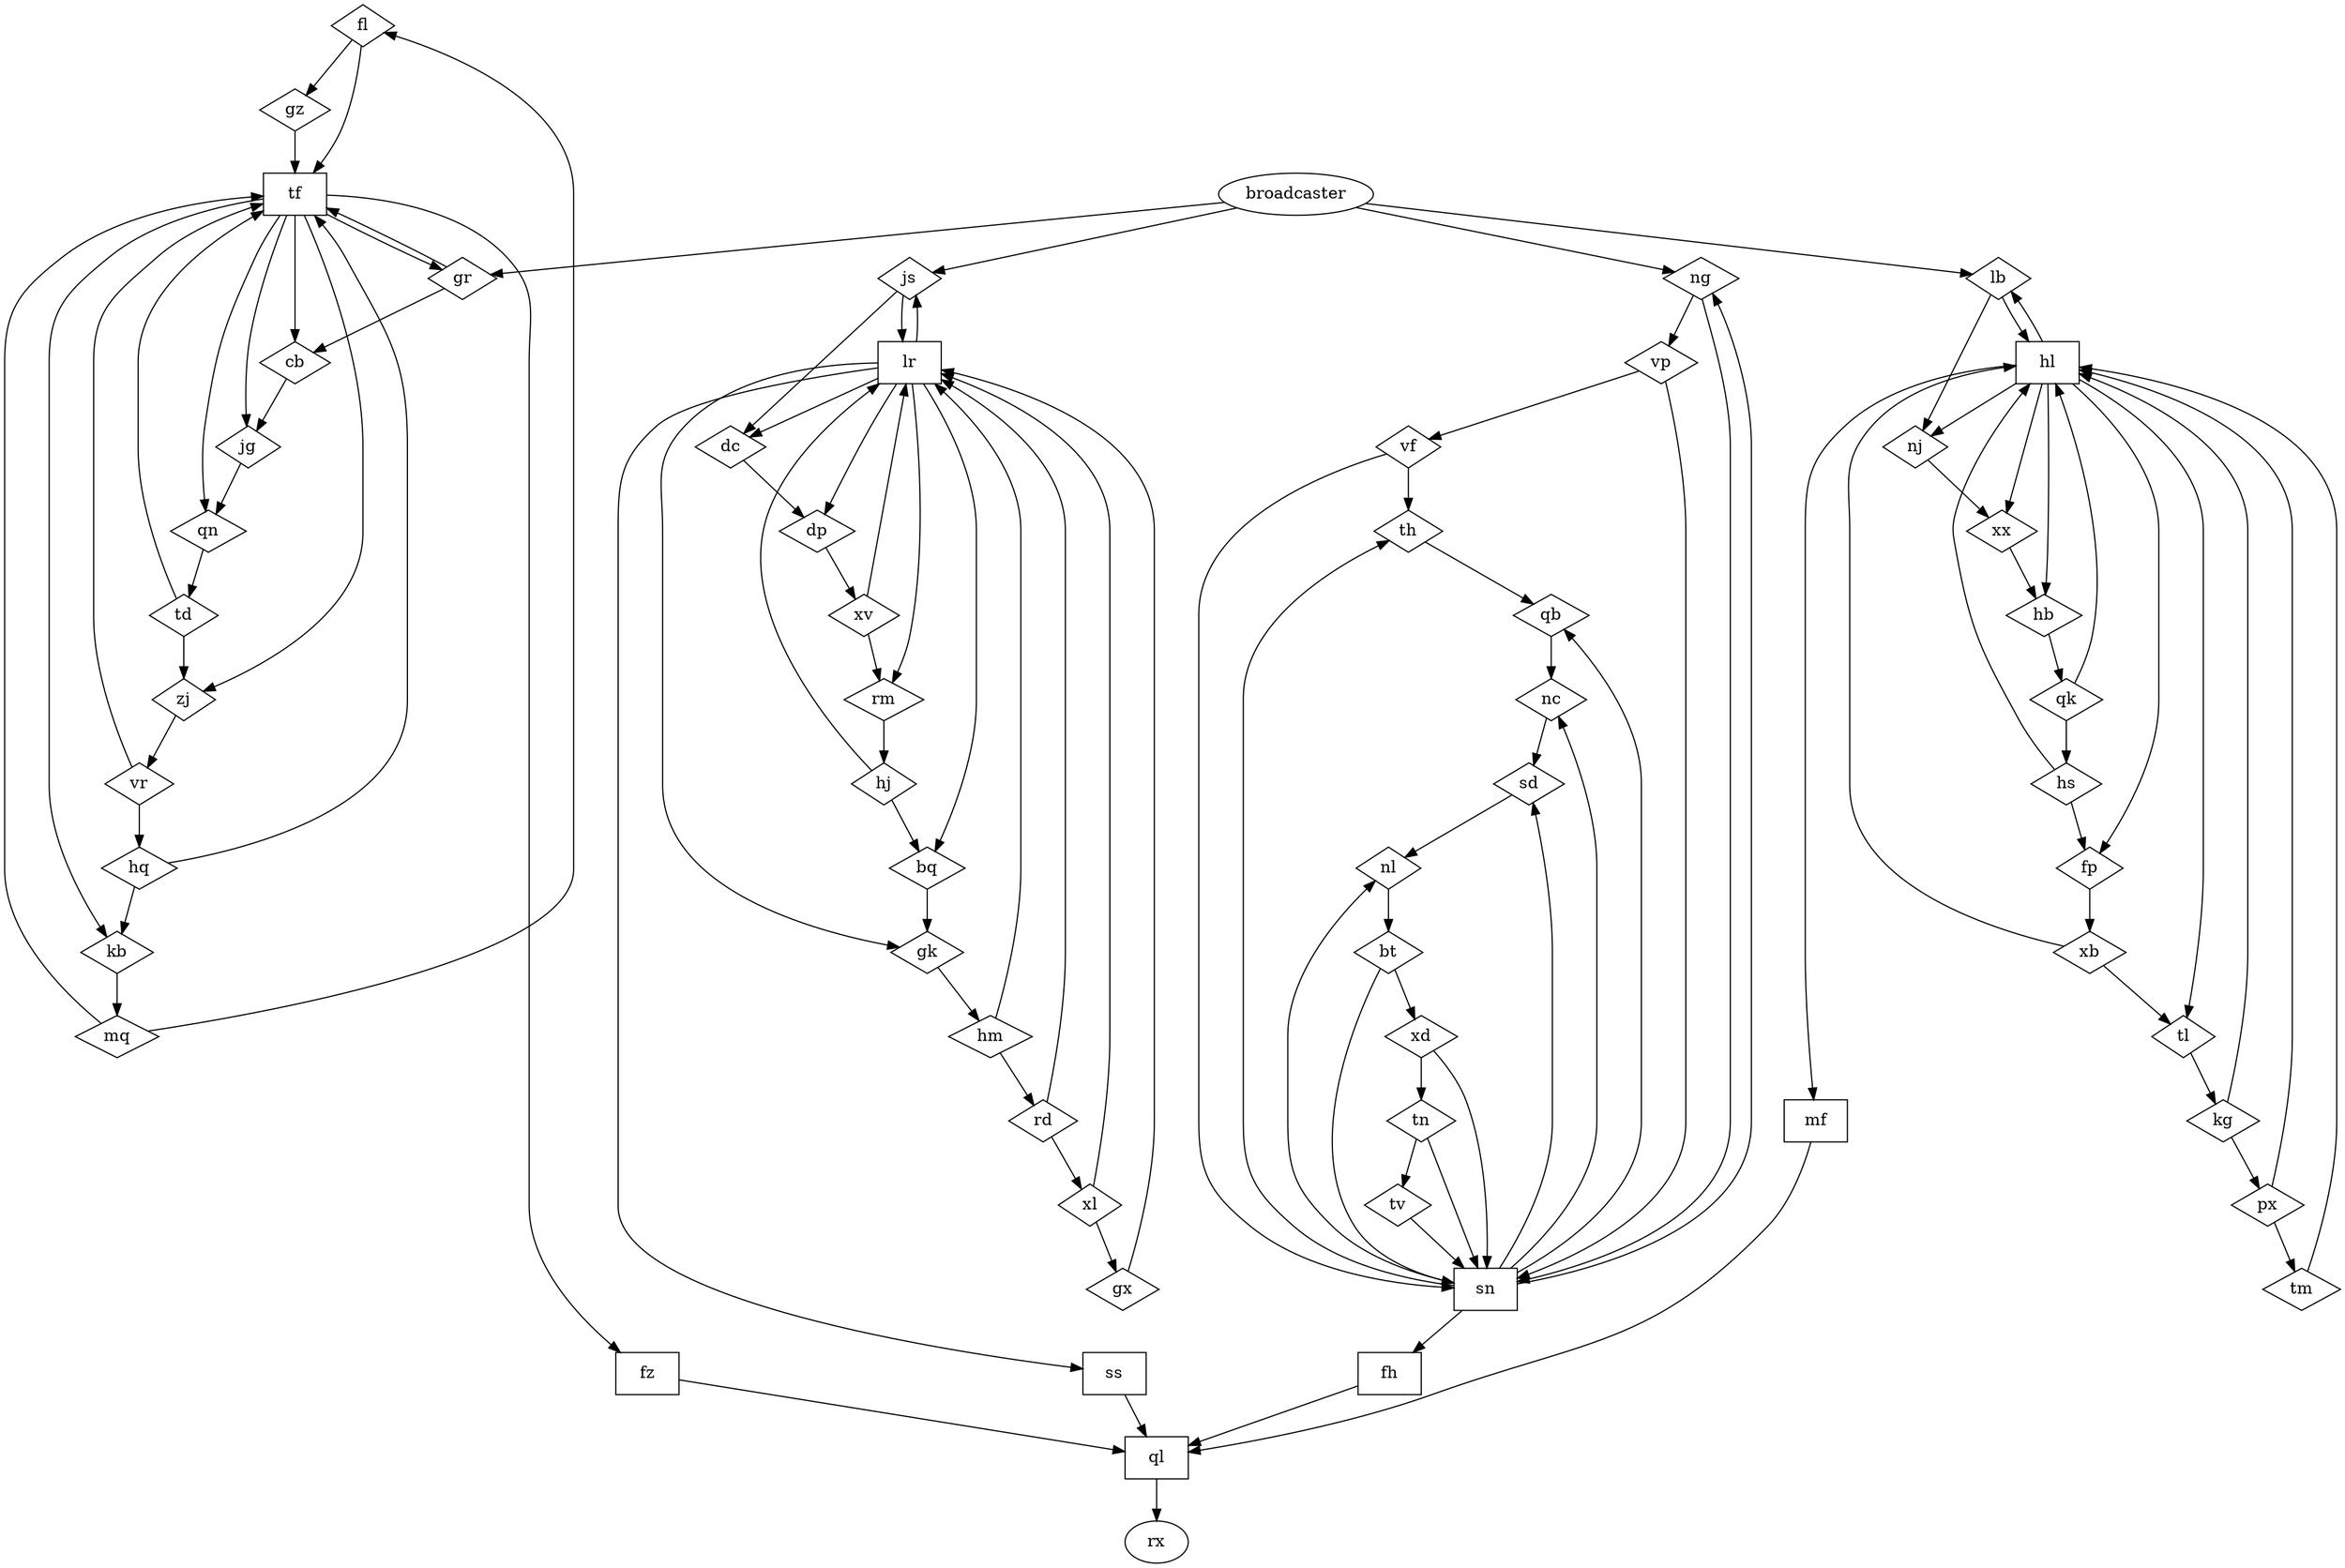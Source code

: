 // dot -Tsvg input.dot >output.dot
strict digraph {
  fl [shape=diamond]
  xb [shape=diamond]
  mq [shape=diamond]
  px [shape=diamond]
  dp [shape=diamond]
  broadcaster
  ql [shape=box]
  gk [shape=diamond]
  vp [shape=diamond]
  fp [shape=diamond]
  lr [shape=box]
  xl [shape=diamond]
  xx [shape=diamond]
  cb [shape=diamond]
  hl [shape=box]
  vr [shape=diamond]
  bq [shape=diamond]
  jg [shape=diamond]
  hb [shape=diamond]
  qk [shape=diamond]
  gz [shape=diamond]
  rm [shape=diamond]
  tf [shape=box]
  qn [shape=diamond]
  js [shape=diamond]
  qb [shape=diamond]
  zj [shape=diamond]
  td [shape=diamond]
  tl [shape=diamond]
  gx [shape=diamond]
  hm [shape=diamond]
  fh [shape=box]
  nj [shape=diamond]
  hq [shape=diamond]
  kg [shape=diamond]
  dc [shape=diamond]
  vf [shape=diamond]
  mf [shape=box]
  tm [shape=diamond]
  fz [shape=box]
  xd [shape=diamond]
  ng [shape=diamond]
  th [shape=diamond]
  rd [shape=diamond]
  bt [shape=diamond]
  tv [shape=diamond]
  nl [shape=diamond]
  hs [shape=diamond]
  xv [shape=diamond]
  tn [shape=diamond]
  hj [shape=diamond]
  ss [shape=box]
  sd [shape=diamond]
  sn [shape=box]
  kb [shape=diamond]
  lb [shape=diamond]
  gr [shape=diamond]
  nc [shape=diamond]

  fl -> { tf, gz }
  xb -> { hl, tl }
  mq -> { tf, fl }
  px -> { hl, tm }
  dp -> { xv }
  broadcaster -> { js, ng, lb, gr }
  ql -> { rx }
  gk -> { hm }
  vp -> { vf, sn }
  fp -> { xb }
  lr -> { ss, rm, dc, js, gk, dp, bq }
  xl -> { gx, lr }
  xx -> { hb }
  cb -> { jg }
  hl -> { nj, lb, tl, xx, hb, fp, mf }
  vr -> { tf, hq }
  bq -> { gk }
  jg -> { qn }
  hb -> { qk }
  qk -> { hs, hl }
  gz -> { tf }
  rm -> { hj }
  tf -> { cb, jg, fz, gr, zj, qn, kb }
  qn -> { td }
  js -> { lr, dc }
  qb -> { nc }
  zj -> { vr }
  td -> { tf, zj }
  tl -> { kg }
  gx -> { lr }
  hm -> { lr, rd }
  fh -> { ql }
  nj -> { xx }
  hq -> { kb, tf }
  kg -> { px, hl }
  dc -> { dp }
  vf -> { th, sn }
  mf -> { ql }
  tm -> { hl }
  fz -> { ql }
  xd -> { tn, sn }
  ng -> { vp, sn }
  th -> { qb }
  rd -> { xl, lr }
  bt -> { xd, sn }
  tv -> { sn }
  nl -> { bt }
  hs -> { fp, hl }
  xv -> { rm, lr }
  tn -> { sn, tv }
  hj -> { lr, bq }
  ss -> { ql }
  sd -> { nl }
  sn -> { sd, fh, th, qb, nl, ng, nc }
  kb -> { mq }
  lb -> { nj, hl }
  gr -> { tf, cb }
  nc -> { sd }
}
